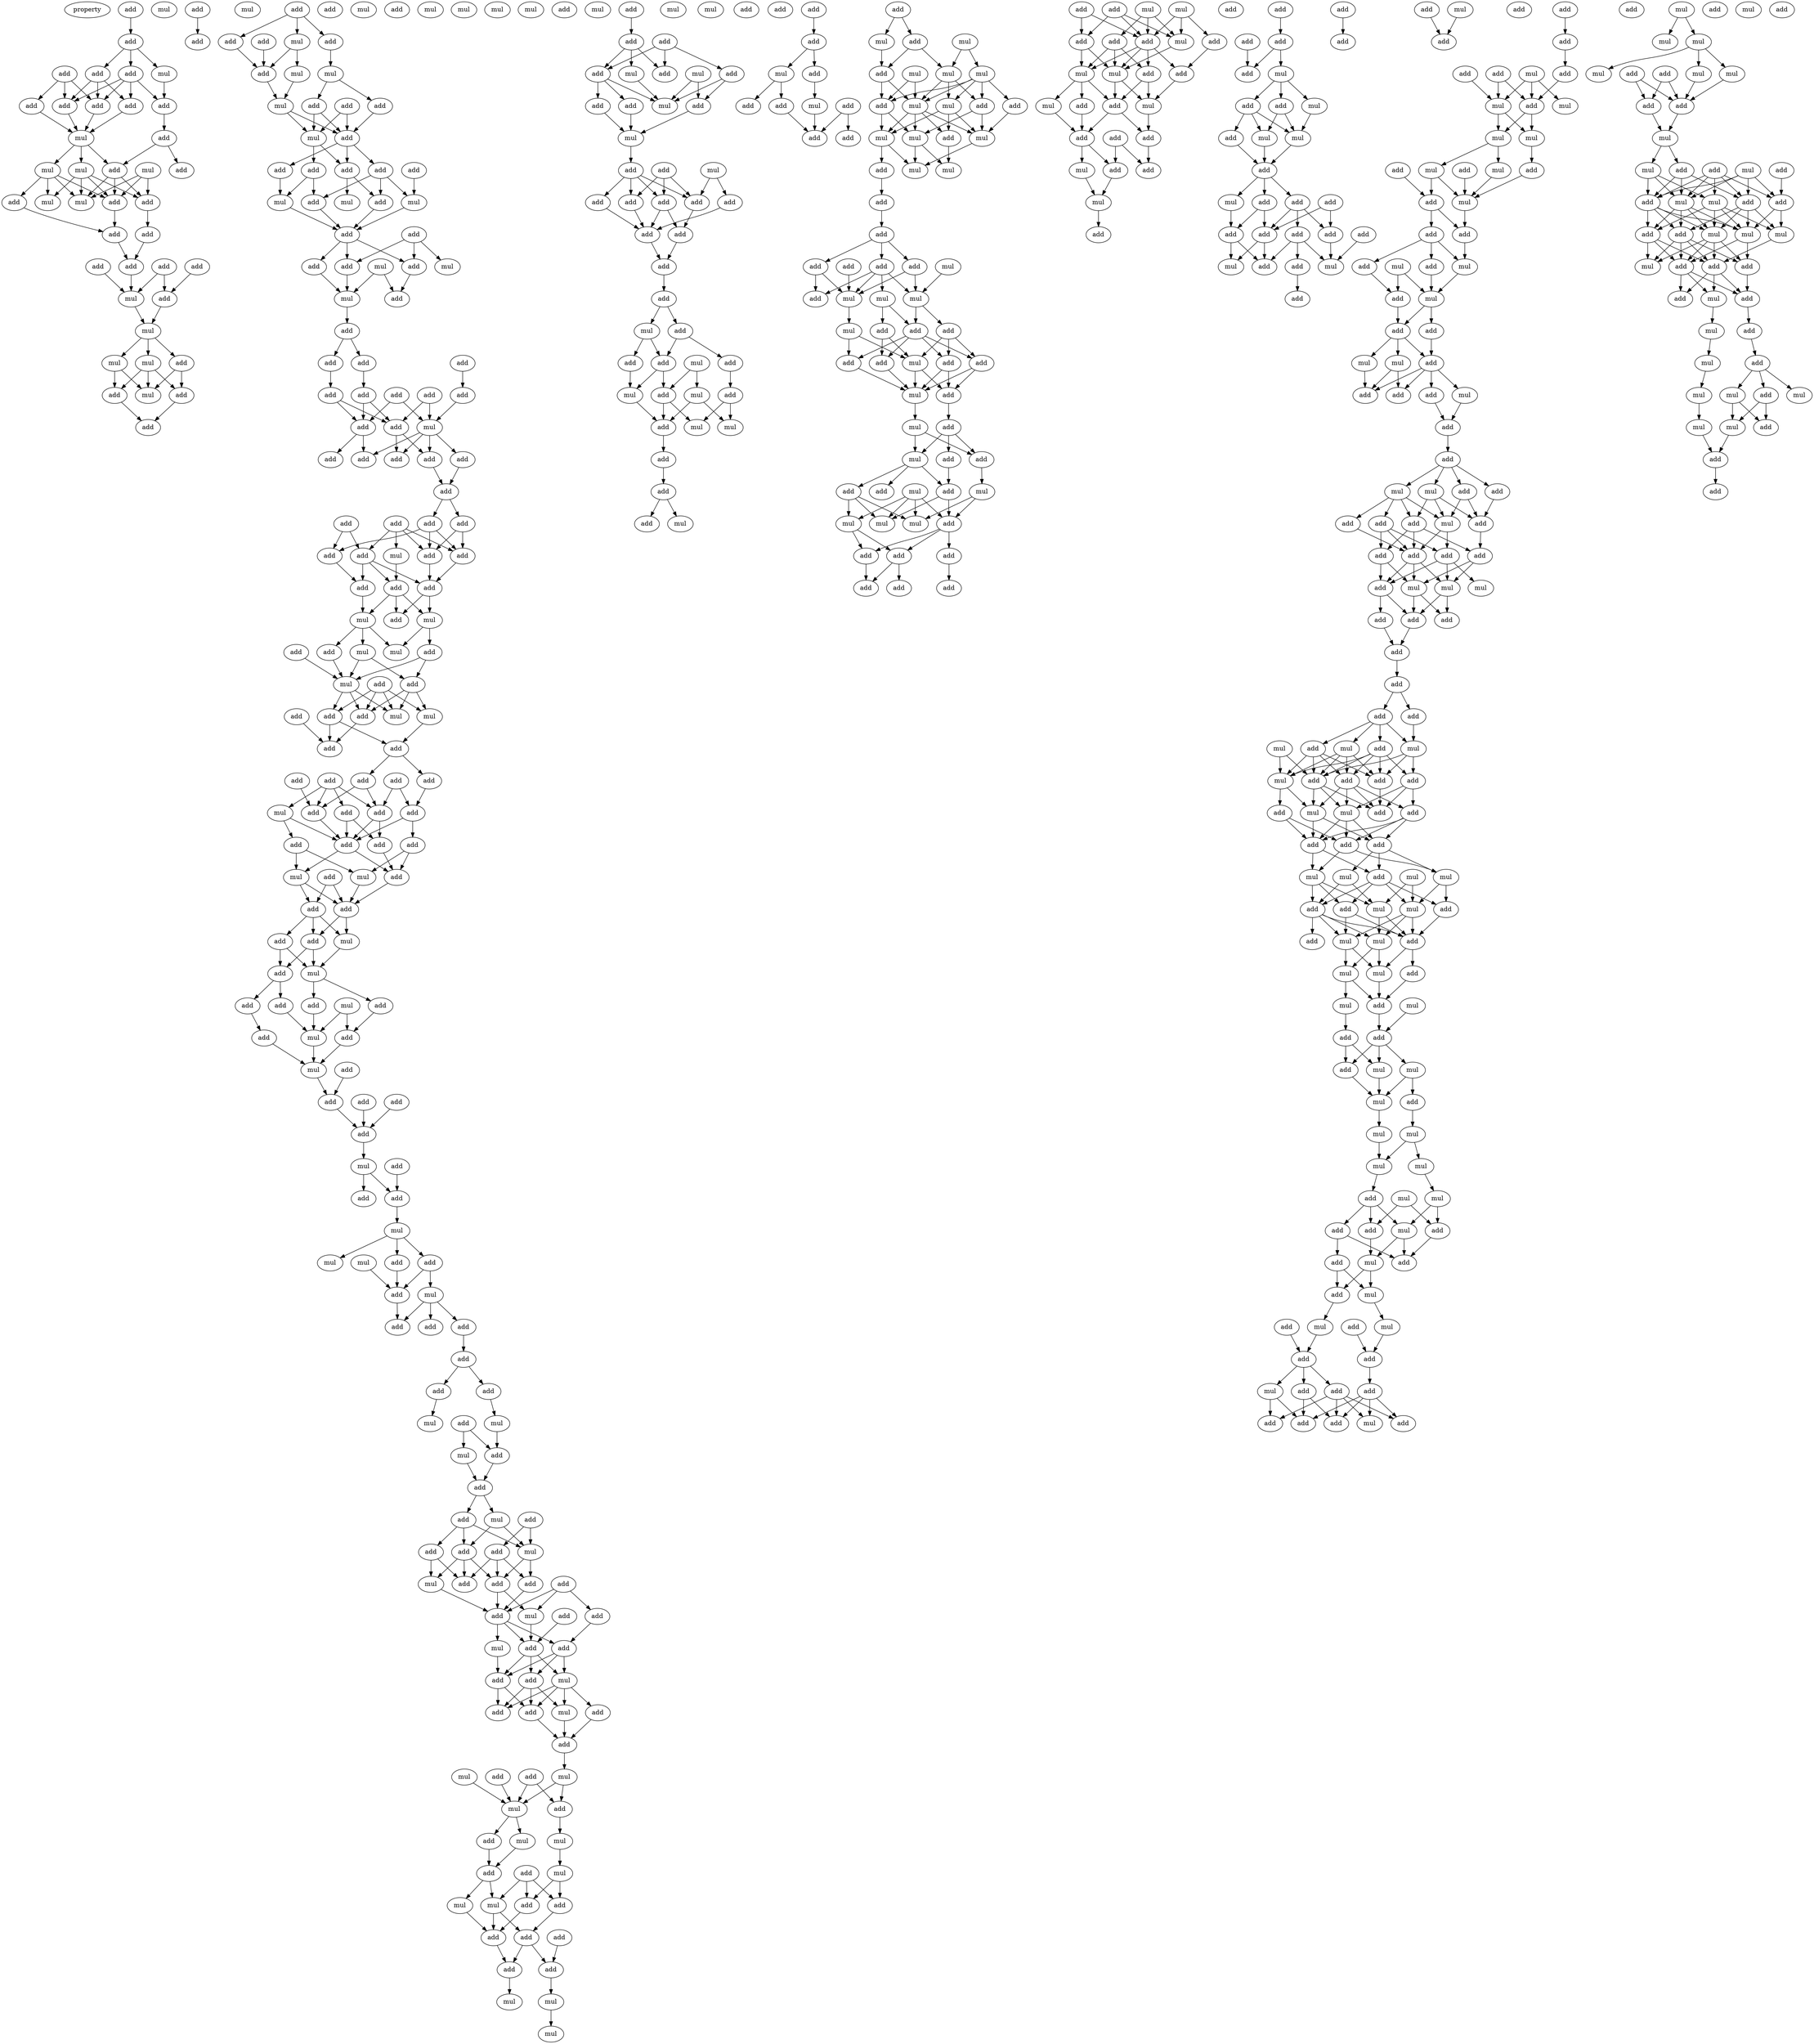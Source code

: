 digraph {
    node [fontcolor=black]
    property [mul=2,lf=1.7]
    0 [ label = add ];
    1 [ label = mul ];
    2 [ label = add ];
    3 [ label = add ];
    4 [ label = add ];
    5 [ label = add ];
    6 [ label = mul ];
    7 [ label = add ];
    8 [ label = add ];
    9 [ label = add ];
    10 [ label = add ];
    11 [ label = add ];
    12 [ label = add ];
    13 [ label = mul ];
    14 [ label = add ];
    15 [ label = mul ];
    16 [ label = mul ];
    17 [ label = mul ];
    18 [ label = add ];
    19 [ label = add ];
    20 [ label = mul ];
    21 [ label = mul ];
    22 [ label = add ];
    23 [ label = add ];
    24 [ label = add ];
    25 [ label = add ];
    26 [ label = add ];
    27 [ label = add ];
    28 [ label = add ];
    29 [ label = add ];
    30 [ label = mul ];
    31 [ label = add ];
    32 [ label = mul ];
    33 [ label = mul ];
    34 [ label = add ];
    35 [ label = mul ];
    36 [ label = add ];
    37 [ label = add ];
    38 [ label = mul ];
    39 [ label = add ];
    40 [ label = add ];
    41 [ label = mul ];
    42 [ label = add ];
    43 [ label = add ];
    44 [ label = mul ];
    45 [ label = add ];
    46 [ label = add ];
    47 [ label = add ];
    48 [ label = add ];
    49 [ label = mul ];
    50 [ label = add ];
    51 [ label = mul ];
    52 [ label = mul ];
    53 [ label = add ];
    54 [ label = add ];
    55 [ label = add ];
    56 [ label = mul ];
    57 [ label = mul ];
    58 [ label = add ];
    59 [ label = add ];
    60 [ label = add ];
    61 [ label = add ];
    62 [ label = add ];
    63 [ label = add ];
    64 [ label = add ];
    65 [ label = mul ];
    66 [ label = mul ];
    67 [ label = mul ];
    68 [ label = add ];
    69 [ label = add ];
    70 [ label = add ];
    71 [ label = mul ];
    72 [ label = mul ];
    73 [ label = add ];
    74 [ label = add ];
    75 [ label = add ];
    76 [ label = mul ];
    77 [ label = add ];
    78 [ label = add ];
    79 [ label = add ];
    80 [ label = add ];
    81 [ label = add ];
    82 [ label = add ];
    83 [ label = add ];
    84 [ label = add ];
    85 [ label = add ];
    86 [ label = add ];
    87 [ label = add ];
    88 [ label = mul ];
    89 [ label = add ];
    90 [ label = add ];
    91 [ label = add ];
    92 [ label = add ];
    93 [ label = add ];
    94 [ label = add ];
    95 [ label = add ];
    96 [ label = add ];
    97 [ label = add ];
    98 [ label = add ];
    99 [ label = add ];
    100 [ label = add ];
    101 [ label = add ];
    102 [ label = add ];
    103 [ label = add ];
    104 [ label = add ];
    105 [ label = mul ];
    106 [ label = add ];
    107 [ label = add ];
    108 [ label = add ];
    109 [ label = mul ];
    110 [ label = add ];
    111 [ label = mul ];
    112 [ label = add ];
    113 [ label = add ];
    114 [ label = mul ];
    115 [ label = mul ];
    116 [ label = add ];
    117 [ label = add ];
    118 [ label = mul ];
    119 [ label = add ];
    120 [ label = mul ];
    121 [ label = add ];
    122 [ label = add ];
    123 [ label = mul ];
    124 [ label = add ];
    125 [ label = add ];
    126 [ label = add ];
    127 [ label = add ];
    128 [ label = add ];
    129 [ label = add ];
    130 [ label = add ];
    131 [ label = add ];
    132 [ label = mul ];
    133 [ label = add ];
    134 [ label = add ];
    135 [ label = add ];
    136 [ label = add ];
    137 [ label = add ];
    138 [ label = add ];
    139 [ label = add ];
    140 [ label = add ];
    141 [ label = add ];
    142 [ label = mul ];
    143 [ label = mul ];
    144 [ label = add ];
    145 [ label = add ];
    146 [ label = add ];
    147 [ label = add ];
    148 [ label = add ];
    149 [ label = mul ];
    150 [ label = add ];
    151 [ label = mul ];
    152 [ label = add ];
    153 [ label = add ];
    154 [ label = mul ];
    155 [ label = add ];
    156 [ label = add ];
    157 [ label = add ];
    158 [ label = mul ];
    159 [ label = add ];
    160 [ label = mul ];
    161 [ label = add ];
    162 [ label = add ];
    163 [ label = add ];
    164 [ label = mul ];
    165 [ label = add ];
    166 [ label = add ];
    167 [ label = mul ];
    168 [ label = mul ];
    169 [ label = add ];
    170 [ label = add ];
    171 [ label = add ];
    172 [ label = mul ];
    173 [ label = mul ];
    174 [ label = add ];
    175 [ label = mul ];
    176 [ label = add ];
    177 [ label = add ];
    178 [ label = mul ];
    179 [ label = add ];
    180 [ label = add ];
    181 [ label = add ];
    182 [ label = mul ];
    183 [ label = add ];
    184 [ label = add ];
    185 [ label = add ];
    186 [ label = mul ];
    187 [ label = mul ];
    188 [ label = add ];
    189 [ label = mul ];
    190 [ label = add ];
    191 [ label = add ];
    192 [ label = add ];
    193 [ label = mul ];
    194 [ label = mul ];
    195 [ label = add ];
    196 [ label = add ];
    197 [ label = add ];
    198 [ label = add ];
    199 [ label = mul ];
    200 [ label = mul ];
    201 [ label = add ];
    202 [ label = add ];
    203 [ label = add ];
    204 [ label = add ];
    205 [ label = add ];
    206 [ label = add ];
    207 [ label = mul ];
    208 [ label = add ];
    209 [ label = add ];
    210 [ label = mul ];
    211 [ label = add ];
    212 [ label = add ];
    213 [ label = mul ];
    214 [ label = add ];
    215 [ label = add ];
    216 [ label = add ];
    217 [ label = add ];
    218 [ label = mul ];
    219 [ label = add ];
    220 [ label = mul ];
    221 [ label = add ];
    222 [ label = add ];
    223 [ label = mul ];
    224 [ label = add ];
    225 [ label = add ];
    226 [ label = mul ];
    227 [ label = mul ];
    228 [ label = add ];
    229 [ label = mul ];
    230 [ label = mul ];
    231 [ label = add ];
    232 [ label = add ];
    233 [ label = mul ];
    234 [ label = add ];
    235 [ label = mul ];
    236 [ label = add ];
    237 [ label = add ];
    238 [ label = add ];
    239 [ label = add ];
    240 [ label = add ];
    241 [ label = add ];
    242 [ label = mul ];
    243 [ label = mul ];
    244 [ label = mul ];
    245 [ label = mul ];
    246 [ label = add ];
    247 [ label = add ];
    248 [ label = add ];
    249 [ label = add ];
    250 [ label = mul ];
    251 [ label = mul ];
    252 [ label = add ];
    253 [ label = add ];
    254 [ label = add ];
    255 [ label = add ];
    256 [ label = add ];
    257 [ label = mul ];
    258 [ label = mul ];
    259 [ label = add ];
    260 [ label = add ];
    261 [ label = mul ];
    262 [ label = add ];
    263 [ label = add ];
    264 [ label = add ];
    265 [ label = add ];
    266 [ label = add ];
    267 [ label = add ];
    268 [ label = add ];
    269 [ label = mul ];
    270 [ label = add ];
    271 [ label = add ];
    272 [ label = mul ];
    273 [ label = add ];
    274 [ label = add ];
    275 [ label = add ];
    276 [ label = mul ];
    277 [ label = add ];
    278 [ label = mul ];
    279 [ label = add ];
    280 [ label = add ];
    281 [ label = mul ];
    282 [ label = add ];
    283 [ label = mul ];
    284 [ label = mul ];
    285 [ label = add ];
    286 [ label = add ];
    287 [ label = mul ];
    288 [ label = add ];
    289 [ label = add ];
    290 [ label = add ];
    291 [ label = add ];
    292 [ label = mul ];
    293 [ label = add ];
    294 [ label = mul ];
    295 [ label = add ];
    296 [ label = mul ];
    297 [ label = add ];
    298 [ label = add ];
    299 [ label = add ];
    300 [ label = add ];
    301 [ label = add ];
    302 [ label = add ];
    303 [ label = add ];
    304 [ label = mul ];
    305 [ label = mul ];
    306 [ label = mul ];
    307 [ label = add ];
    308 [ label = mul ];
    309 [ label = mul ];
    310 [ label = add ];
    311 [ label = add ];
    312 [ label = add ];
    313 [ label = mul ];
    314 [ label = mul ];
    315 [ label = add ];
    316 [ label = mul ];
    317 [ label = mul ];
    318 [ label = mul ];
    319 [ label = add ];
    320 [ label = mul ];
    321 [ label = mul ];
    322 [ label = add ];
    323 [ label = add ];
    324 [ label = add ];
    325 [ label = add ];
    326 [ label = add ];
    327 [ label = mul ];
    328 [ label = add ];
    329 [ label = mul ];
    330 [ label = mul ];
    331 [ label = mul ];
    332 [ label = add ];
    333 [ label = add ];
    334 [ label = mul ];
    335 [ label = add ];
    336 [ label = add ];
    337 [ label = mul ];
    338 [ label = add ];
    339 [ label = add ];
    340 [ label = add ];
    341 [ label = add ];
    342 [ label = mul ];
    343 [ label = add ];
    344 [ label = add ];
    345 [ label = mul ];
    346 [ label = add ];
    347 [ label = add ];
    348 [ label = mul ];
    349 [ label = add ];
    350 [ label = mul ];
    351 [ label = add ];
    352 [ label = add ];
    353 [ label = mul ];
    354 [ label = mul ];
    355 [ label = mul ];
    356 [ label = mul ];
    357 [ label = add ];
    358 [ label = add ];
    359 [ label = add ];
    360 [ label = add ];
    361 [ label = add ];
    362 [ label = add ];
    363 [ label = add ];
    364 [ label = mul ];
    365 [ label = mul ];
    366 [ label = add ];
    367 [ label = add ];
    368 [ label = add ];
    369 [ label = add ];
    370 [ label = add ];
    371 [ label = add ];
    372 [ label = mul ];
    373 [ label = mul ];
    374 [ label = add ];
    375 [ label = mul ];
    376 [ label = add ];
    377 [ label = mul ];
    378 [ label = add ];
    379 [ label = mul ];
    380 [ label = add ];
    381 [ label = add ];
    382 [ label = add ];
    383 [ label = add ];
    384 [ label = add ];
    385 [ label = mul ];
    386 [ label = add ];
    387 [ label = add ];
    388 [ label = mul ];
    389 [ label = add ];
    390 [ label = add ];
    391 [ label = add ];
    392 [ label = add ];
    393 [ label = add ];
    394 [ label = mul ];
    395 [ label = add ];
    396 [ label = add ];
    397 [ label = mul ];
    398 [ label = add ];
    399 [ label = mul ];
    400 [ label = mul ];
    401 [ label = add ];
    402 [ label = add ];
    403 [ label = add ];
    404 [ label = mul ];
    405 [ label = add ];
    406 [ label = add ];
    407 [ label = add ];
    408 [ label = add ];
    409 [ label = add ];
    410 [ label = add ];
    411 [ label = add ];
    412 [ label = add ];
    413 [ label = mul ];
    414 [ label = mul ];
    415 [ label = add ];
    416 [ label = add ];
    417 [ label = add ];
    418 [ label = mul ];
    419 [ label = add ];
    420 [ label = add ];
    421 [ label = add ];
    422 [ label = add ];
    423 [ label = add ];
    424 [ label = add ];
    425 [ label = add ];
    426 [ label = mul ];
    427 [ label = add ];
    428 [ label = add ];
    429 [ label = mul ];
    430 [ label = mul ];
    431 [ label = mul ];
    432 [ label = mul ];
    433 [ label = add ];
    434 [ label = add ];
    435 [ label = mul ];
    436 [ label = add ];
    437 [ label = mul ];
    438 [ label = add ];
    439 [ label = mul ];
    440 [ label = add ];
    441 [ label = add ];
    442 [ label = mul ];
    443 [ label = add ];
    444 [ label = mul ];
    445 [ label = add ];
    446 [ label = mul ];
    447 [ label = add ];
    448 [ label = add ];
    449 [ label = add ];
    450 [ label = mul ];
    451 [ label = add ];
    452 [ label = mul ];
    453 [ label = add ];
    454 [ label = add ];
    455 [ label = mul ];
    456 [ label = add ];
    457 [ label = add ];
    458 [ label = add ];
    459 [ label = add ];
    460 [ label = add ];
    461 [ label = mul ];
    462 [ label = mul ];
    463 [ label = add ];
    464 [ label = mul ];
    465 [ label = add ];
    466 [ label = add ];
    467 [ label = add ];
    468 [ label = add ];
    469 [ label = add ];
    470 [ label = add ];
    471 [ label = add ];
    472 [ label = mul ];
    473 [ label = add ];
    474 [ label = mul ];
    475 [ label = mul ];
    476 [ label = add ];
    477 [ label = add ];
    478 [ label = add ];
    479 [ label = add ];
    480 [ label = add ];
    481 [ label = add ];
    482 [ label = add ];
    483 [ label = mul ];
    484 [ label = mul ];
    485 [ label = add ];
    486 [ label = add ];
    487 [ label = mul ];
    488 [ label = add ];
    489 [ label = add ];
    490 [ label = add ];
    491 [ label = mul ];
    492 [ label = add ];
    493 [ label = add ];
    494 [ label = mul ];
    495 [ label = mul ];
    496 [ label = add ];
    497 [ label = add ];
    498 [ label = add ];
    499 [ label = add ];
    500 [ label = add ];
    501 [ label = mul ];
    502 [ label = mul ];
    503 [ label = mul ];
    504 [ label = mul ];
    505 [ label = add ];
    506 [ label = add ];
    507 [ label = mul ];
    508 [ label = mul ];
    509 [ label = add ];
    510 [ label = add ];
    511 [ label = mul ];
    512 [ label = add ];
    513 [ label = add ];
    514 [ label = mul ];
    515 [ label = mul ];
    516 [ label = mul ];
    517 [ label = add ];
    518 [ label = mul ];
    519 [ label = add ];
    520 [ label = mul ];
    521 [ label = add ];
    522 [ label = add ];
    523 [ label = mul ];
    524 [ label = add ];
    525 [ label = mul ];
    526 [ label = mul ];
    527 [ label = add ];
    528 [ label = mul ];
    529 [ label = add ];
    530 [ label = mul ];
    531 [ label = mul ];
    532 [ label = mul ];
    533 [ label = mul ];
    534 [ label = mul ];
    535 [ label = add ];
    536 [ label = add ];
    537 [ label = add ];
    538 [ label = add ];
    539 [ label = mul ];
    540 [ label = add ];
    541 [ label = add ];
    542 [ label = mul ];
    543 [ label = add ];
    544 [ label = mul ];
    545 [ label = add ];
    546 [ label = mul ];
    547 [ label = add ];
    548 [ label = mul ];
    549 [ label = add ];
    550 [ label = add ];
    551 [ label = add ];
    552 [ label = add ];
    553 [ label = mul ];
    554 [ label = add ];
    555 [ label = add ];
    556 [ label = mul ];
    557 [ label = add ];
    558 [ label = add ];
    559 [ label = add ];
    560 [ label = mul ];
    561 [ label = mul ];
    562 [ label = mul ];
    563 [ label = mul ];
    564 [ label = mul ];
    565 [ label = mul ];
    566 [ label = add ];
    567 [ label = add ];
    568 [ label = add ];
    569 [ label = add ];
    570 [ label = mul ];
    571 [ label = mul ];
    572 [ label = add ];
    573 [ label = mul ];
    574 [ label = add ];
    575 [ label = add ];
    576 [ label = add ];
    577 [ label = add ];
    578 [ label = mul ];
    579 [ label = mul ];
    580 [ label = add ];
    581 [ label = mul ];
    582 [ label = add ];
    583 [ label = mul ];
    584 [ label = mul ];
    585 [ label = add ];
    586 [ label = add ];
    587 [ label = add ];
    588 [ label = mul ];
    589 [ label = add ];
    590 [ label = add ];
    591 [ label = mul ];
    592 [ label = add ];
    593 [ label = add ];
    594 [ label = mul ];
    595 [ label = add ];
    596 [ label = mul ];
    597 [ label = mul ];
    598 [ label = mul ];
    599 [ label = add ];
    600 [ label = add ];
    601 [ label = mul ];
    602 [ label = add ];
    603 [ label = mul ];
    604 [ label = mul ];
    605 [ label = add ];
    606 [ label = mul ];
    607 [ label = add ];
    608 [ label = add ];
    0 -> 2 [ name = 0 ];
    2 -> 4 [ name = 1 ];
    2 -> 5 [ name = 2 ];
    2 -> 6 [ name = 3 ];
    3 -> 8 [ name = 4 ];
    3 -> 9 [ name = 5 ];
    3 -> 10 [ name = 6 ];
    4 -> 9 [ name = 7 ];
    4 -> 10 [ name = 8 ];
    4 -> 11 [ name = 9 ];
    5 -> 7 [ name = 10 ];
    5 -> 9 [ name = 11 ];
    5 -> 10 [ name = 12 ];
    5 -> 11 [ name = 13 ];
    6 -> 7 [ name = 14 ];
    7 -> 12 [ name = 15 ];
    8 -> 13 [ name = 16 ];
    9 -> 13 [ name = 17 ];
    10 -> 13 [ name = 18 ];
    11 -> 13 [ name = 19 ];
    12 -> 14 [ name = 20 ];
    12 -> 18 [ name = 21 ];
    13 -> 16 [ name = 22 ];
    13 -> 17 [ name = 23 ];
    13 -> 18 [ name = 24 ];
    15 -> 21 [ name = 25 ];
    15 -> 22 [ name = 26 ];
    15 -> 23 [ name = 27 ];
    16 -> 20 [ name = 28 ];
    16 -> 21 [ name = 29 ];
    16 -> 22 [ name = 30 ];
    16 -> 23 [ name = 31 ];
    17 -> 19 [ name = 32 ];
    17 -> 20 [ name = 33 ];
    17 -> 21 [ name = 34 ];
    17 -> 22 [ name = 35 ];
    18 -> 21 [ name = 36 ];
    18 -> 22 [ name = 37 ];
    18 -> 23 [ name = 38 ];
    19 -> 25 [ name = 39 ];
    22 -> 25 [ name = 40 ];
    23 -> 24 [ name = 41 ];
    24 -> 29 [ name = 42 ];
    25 -> 29 [ name = 43 ];
    26 -> 30 [ name = 44 ];
    26 -> 31 [ name = 45 ];
    27 -> 30 [ name = 46 ];
    28 -> 31 [ name = 47 ];
    29 -> 30 [ name = 48 ];
    30 -> 32 [ name = 49 ];
    31 -> 32 [ name = 50 ];
    32 -> 33 [ name = 51 ];
    32 -> 34 [ name = 52 ];
    32 -> 35 [ name = 53 ];
    33 -> 36 [ name = 54 ];
    33 -> 37 [ name = 55 ];
    33 -> 38 [ name = 56 ];
    34 -> 36 [ name = 57 ];
    34 -> 38 [ name = 58 ];
    35 -> 37 [ name = 59 ];
    35 -> 38 [ name = 60 ];
    36 -> 40 [ name = 61 ];
    37 -> 40 [ name = 62 ];
    39 -> 42 [ name = 63 ];
    43 -> 44 [ name = 64 ];
    43 -> 45 [ name = 65 ];
    43 -> 47 [ name = 66 ];
    44 -> 50 [ name = 67 ];
    44 -> 51 [ name = 68 ];
    45 -> 52 [ name = 69 ];
    46 -> 50 [ name = 70 ];
    47 -> 50 [ name = 71 ];
    50 -> 56 [ name = 72 ];
    51 -> 56 [ name = 73 ];
    52 -> 53 [ name = 74 ];
    52 -> 55 [ name = 75 ];
    53 -> 58 [ name = 76 ];
    54 -> 57 [ name = 77 ];
    54 -> 58 [ name = 78 ];
    55 -> 57 [ name = 79 ];
    55 -> 58 [ name = 80 ];
    56 -> 57 [ name = 81 ];
    56 -> 58 [ name = 82 ];
    57 -> 61 [ name = 83 ];
    57 -> 62 [ name = 84 ];
    58 -> 59 [ name = 85 ];
    58 -> 61 [ name = 86 ];
    58 -> 63 [ name = 87 ];
    59 -> 66 [ name = 88 ];
    60 -> 67 [ name = 89 ];
    61 -> 65 [ name = 90 ];
    61 -> 68 [ name = 91 ];
    62 -> 64 [ name = 92 ];
    62 -> 66 [ name = 93 ];
    63 -> 64 [ name = 94 ];
    63 -> 67 [ name = 95 ];
    63 -> 68 [ name = 96 ];
    64 -> 69 [ name = 97 ];
    66 -> 69 [ name = 98 ];
    67 -> 69 [ name = 99 ];
    68 -> 69 [ name = 100 ];
    69 -> 73 [ name = 101 ];
    69 -> 74 [ name = 102 ];
    69 -> 75 [ name = 103 ];
    70 -> 71 [ name = 104 ];
    70 -> 74 [ name = 105 ];
    70 -> 75 [ name = 106 ];
    72 -> 76 [ name = 107 ];
    72 -> 77 [ name = 108 ];
    73 -> 76 [ name = 109 ];
    74 -> 77 [ name = 110 ];
    75 -> 76 [ name = 111 ];
    76 -> 78 [ name = 112 ];
    78 -> 79 [ name = 113 ];
    78 -> 82 [ name = 114 ];
    79 -> 86 [ name = 115 ];
    80 -> 85 [ name = 116 ];
    82 -> 84 [ name = 117 ];
    83 -> 88 [ name = 118 ];
    83 -> 89 [ name = 119 ];
    84 -> 89 [ name = 120 ];
    84 -> 90 [ name = 121 ];
    85 -> 88 [ name = 122 ];
    86 -> 89 [ name = 123 ];
    86 -> 90 [ name = 124 ];
    87 -> 88 [ name = 125 ];
    87 -> 90 [ name = 126 ];
    88 -> 91 [ name = 127 ];
    88 -> 92 [ name = 128 ];
    88 -> 93 [ name = 129 ];
    88 -> 94 [ name = 130 ];
    89 -> 94 [ name = 131 ];
    89 -> 95 [ name = 132 ];
    90 -> 92 [ name = 133 ];
    90 -> 93 [ name = 134 ];
    91 -> 96 [ name = 135 ];
    92 -> 96 [ name = 136 ];
    96 -> 97 [ name = 137 ];
    96 -> 98 [ name = 138 ];
    97 -> 101 [ name = 139 ];
    97 -> 103 [ name = 140 ];
    98 -> 101 [ name = 141 ];
    98 -> 102 [ name = 142 ];
    98 -> 103 [ name = 143 ];
    99 -> 101 [ name = 144 ];
    99 -> 103 [ name = 145 ];
    99 -> 104 [ name = 146 ];
    99 -> 105 [ name = 147 ];
    100 -> 102 [ name = 148 ];
    100 -> 104 [ name = 149 ];
    101 -> 106 [ name = 150 ];
    102 -> 108 [ name = 151 ];
    103 -> 106 [ name = 152 ];
    104 -> 106 [ name = 153 ];
    104 -> 107 [ name = 154 ];
    104 -> 108 [ name = 155 ];
    105 -> 107 [ name = 156 ];
    106 -> 110 [ name = 157 ];
    106 -> 111 [ name = 158 ];
    107 -> 109 [ name = 159 ];
    107 -> 110 [ name = 160 ];
    107 -> 111 [ name = 161 ];
    108 -> 109 [ name = 162 ];
    109 -> 113 [ name = 163 ];
    109 -> 114 [ name = 164 ];
    109 -> 115 [ name = 165 ];
    111 -> 114 [ name = 166 ];
    111 -> 116 [ name = 167 ];
    112 -> 118 [ name = 168 ];
    113 -> 118 [ name = 169 ];
    115 -> 117 [ name = 170 ];
    115 -> 118 [ name = 171 ];
    116 -> 117 [ name = 172 ];
    116 -> 118 [ name = 173 ];
    117 -> 120 [ name = 174 ];
    117 -> 123 [ name = 175 ];
    117 -> 124 [ name = 176 ];
    118 -> 122 [ name = 177 ];
    118 -> 123 [ name = 178 ];
    118 -> 124 [ name = 179 ];
    119 -> 120 [ name = 180 ];
    119 -> 122 [ name = 181 ];
    119 -> 123 [ name = 182 ];
    119 -> 124 [ name = 183 ];
    120 -> 126 [ name = 184 ];
    121 -> 125 [ name = 185 ];
    122 -> 125 [ name = 186 ];
    122 -> 126 [ name = 187 ];
    124 -> 125 [ name = 188 ];
    126 -> 127 [ name = 189 ];
    126 -> 131 [ name = 190 ];
    127 -> 133 [ name = 191 ];
    127 -> 135 [ name = 192 ];
    128 -> 135 [ name = 193 ];
    129 -> 132 [ name = 194 ];
    129 -> 133 [ name = 195 ];
    129 -> 135 [ name = 196 ];
    129 -> 136 [ name = 197 ];
    130 -> 133 [ name = 198 ];
    130 -> 134 [ name = 199 ];
    131 -> 134 [ name = 200 ];
    132 -> 139 [ name = 201 ];
    132 -> 140 [ name = 202 ];
    133 -> 137 [ name = 203 ];
    133 -> 140 [ name = 204 ];
    134 -> 138 [ name = 205 ];
    134 -> 140 [ name = 206 ];
    135 -> 140 [ name = 207 ];
    136 -> 137 [ name = 208 ];
    136 -> 140 [ name = 209 ];
    137 -> 141 [ name = 210 ];
    138 -> 141 [ name = 211 ];
    138 -> 143 [ name = 212 ];
    139 -> 142 [ name = 213 ];
    139 -> 143 [ name = 214 ];
    140 -> 141 [ name = 215 ];
    140 -> 142 [ name = 216 ];
    141 -> 145 [ name = 217 ];
    142 -> 145 [ name = 218 ];
    142 -> 146 [ name = 219 ];
    143 -> 145 [ name = 220 ];
    144 -> 145 [ name = 221 ];
    144 -> 146 [ name = 222 ];
    145 -> 148 [ name = 223 ];
    145 -> 149 [ name = 224 ];
    146 -> 147 [ name = 225 ];
    146 -> 148 [ name = 226 ];
    146 -> 149 [ name = 227 ];
    147 -> 150 [ name = 228 ];
    147 -> 151 [ name = 229 ];
    148 -> 150 [ name = 230 ];
    148 -> 151 [ name = 231 ];
    149 -> 151 [ name = 232 ];
    150 -> 152 [ name = 233 ];
    150 -> 155 [ name = 234 ];
    151 -> 153 [ name = 235 ];
    151 -> 156 [ name = 236 ];
    152 -> 157 [ name = 237 ];
    153 -> 158 [ name = 238 ];
    154 -> 158 [ name = 239 ];
    154 -> 159 [ name = 240 ];
    155 -> 158 [ name = 241 ];
    156 -> 159 [ name = 242 ];
    157 -> 160 [ name = 243 ];
    158 -> 160 [ name = 244 ];
    159 -> 160 [ name = 245 ];
    160 -> 162 [ name = 246 ];
    161 -> 162 [ name = 247 ];
    162 -> 166 [ name = 248 ];
    163 -> 166 [ name = 249 ];
    165 -> 166 [ name = 250 ];
    166 -> 167 [ name = 251 ];
    167 -> 170 [ name = 252 ];
    167 -> 171 [ name = 253 ];
    169 -> 171 [ name = 254 ];
    171 -> 172 [ name = 255 ];
    172 -> 173 [ name = 256 ];
    172 -> 174 [ name = 257 ];
    172 -> 176 [ name = 258 ];
    174 -> 177 [ name = 259 ];
    174 -> 178 [ name = 260 ];
    175 -> 177 [ name = 261 ];
    176 -> 177 [ name = 262 ];
    177 -> 179 [ name = 263 ];
    178 -> 179 [ name = 264 ];
    178 -> 180 [ name = 265 ];
    178 -> 181 [ name = 266 ];
    181 -> 183 [ name = 267 ];
    183 -> 184 [ name = 268 ];
    183 -> 185 [ name = 269 ];
    184 -> 186 [ name = 270 ];
    185 -> 187 [ name = 271 ];
    187 -> 190 [ name = 272 ];
    188 -> 189 [ name = 273 ];
    188 -> 190 [ name = 274 ];
    189 -> 191 [ name = 275 ];
    190 -> 191 [ name = 276 ];
    191 -> 192 [ name = 277 ];
    191 -> 194 [ name = 278 ];
    192 -> 197 [ name = 279 ];
    192 -> 198 [ name = 280 ];
    192 -> 199 [ name = 281 ];
    194 -> 197 [ name = 282 ];
    194 -> 199 [ name = 283 ];
    195 -> 196 [ name = 284 ];
    195 -> 199 [ name = 285 ];
    196 -> 201 [ name = 286 ];
    196 -> 202 [ name = 287 ];
    196 -> 203 [ name = 288 ];
    197 -> 200 [ name = 289 ];
    197 -> 201 [ name = 290 ];
    197 -> 202 [ name = 291 ];
    198 -> 200 [ name = 292 ];
    198 -> 202 [ name = 293 ];
    199 -> 201 [ name = 294 ];
    199 -> 203 [ name = 295 ];
    200 -> 208 [ name = 296 ];
    201 -> 207 [ name = 297 ];
    201 -> 208 [ name = 298 ];
    203 -> 208 [ name = 299 ];
    204 -> 206 [ name = 300 ];
    204 -> 207 [ name = 301 ];
    204 -> 208 [ name = 302 ];
    205 -> 211 [ name = 303 ];
    206 -> 209 [ name = 304 ];
    207 -> 211 [ name = 305 ];
    208 -> 209 [ name = 306 ];
    208 -> 210 [ name = 307 ];
    208 -> 211 [ name = 308 ];
    209 -> 212 [ name = 309 ];
    209 -> 213 [ name = 310 ];
    209 -> 214 [ name = 311 ];
    210 -> 214 [ name = 312 ];
    211 -> 212 [ name = 313 ];
    211 -> 213 [ name = 314 ];
    211 -> 214 [ name = 315 ];
    212 -> 215 [ name = 316 ];
    212 -> 217 [ name = 317 ];
    212 -> 218 [ name = 318 ];
    213 -> 215 [ name = 319 ];
    213 -> 216 [ name = 320 ];
    213 -> 217 [ name = 321 ];
    213 -> 218 [ name = 322 ];
    214 -> 215 [ name = 323 ];
    214 -> 217 [ name = 324 ];
    216 -> 219 [ name = 325 ];
    217 -> 219 [ name = 326 ];
    218 -> 219 [ name = 327 ];
    219 -> 220 [ name = 328 ];
    220 -> 225 [ name = 329 ];
    220 -> 226 [ name = 330 ];
    221 -> 225 [ name = 331 ];
    221 -> 226 [ name = 332 ];
    223 -> 226 [ name = 333 ];
    224 -> 226 [ name = 334 ];
    225 -> 227 [ name = 335 ];
    226 -> 228 [ name = 336 ];
    226 -> 229 [ name = 337 ];
    227 -> 230 [ name = 338 ];
    228 -> 231 [ name = 339 ];
    229 -> 231 [ name = 340 ];
    230 -> 234 [ name = 341 ];
    230 -> 236 [ name = 342 ];
    231 -> 233 [ name = 343 ];
    231 -> 235 [ name = 344 ];
    232 -> 234 [ name = 345 ];
    232 -> 235 [ name = 346 ];
    232 -> 236 [ name = 347 ];
    233 -> 239 [ name = 348 ];
    234 -> 239 [ name = 349 ];
    235 -> 238 [ name = 350 ];
    235 -> 239 [ name = 351 ];
    236 -> 238 [ name = 352 ];
    237 -> 241 [ name = 353 ];
    238 -> 240 [ name = 354 ];
    238 -> 241 [ name = 355 ];
    239 -> 240 [ name = 356 ];
    240 -> 242 [ name = 357 ];
    241 -> 243 [ name = 358 ];
    243 -> 244 [ name = 359 ];
    246 -> 247 [ name = 360 ];
    247 -> 249 [ name = 361 ];
    247 -> 250 [ name = 362 ];
    247 -> 253 [ name = 363 ];
    248 -> 249 [ name = 364 ];
    248 -> 252 [ name = 365 ];
    248 -> 253 [ name = 366 ];
    249 -> 255 [ name = 367 ];
    249 -> 256 [ name = 368 ];
    249 -> 257 [ name = 369 ];
    250 -> 257 [ name = 370 ];
    251 -> 254 [ name = 371 ];
    251 -> 257 [ name = 372 ];
    252 -> 254 [ name = 373 ];
    252 -> 257 [ name = 374 ];
    254 -> 258 [ name = 375 ];
    255 -> 258 [ name = 376 ];
    256 -> 258 [ name = 377 ];
    258 -> 260 [ name = 378 ];
    259 -> 262 [ name = 379 ];
    259 -> 264 [ name = 380 ];
    259 -> 266 [ name = 381 ];
    260 -> 262 [ name = 382 ];
    260 -> 263 [ name = 383 ];
    260 -> 264 [ name = 384 ];
    260 -> 266 [ name = 385 ];
    261 -> 262 [ name = 386 ];
    261 -> 265 [ name = 387 ];
    262 -> 268 [ name = 388 ];
    263 -> 267 [ name = 389 ];
    264 -> 267 [ name = 390 ];
    265 -> 267 [ name = 391 ];
    266 -> 267 [ name = 392 ];
    266 -> 268 [ name = 393 ];
    267 -> 270 [ name = 394 ];
    268 -> 270 [ name = 395 ];
    270 -> 271 [ name = 396 ];
    271 -> 272 [ name = 397 ];
    271 -> 273 [ name = 398 ];
    272 -> 274 [ name = 399 ];
    272 -> 275 [ name = 400 ];
    273 -> 275 [ name = 401 ];
    273 -> 277 [ name = 402 ];
    274 -> 278 [ name = 403 ];
    275 -> 278 [ name = 404 ];
    275 -> 280 [ name = 405 ];
    276 -> 280 [ name = 406 ];
    276 -> 281 [ name = 407 ];
    277 -> 279 [ name = 408 ];
    278 -> 282 [ name = 409 ];
    279 -> 283 [ name = 410 ];
    279 -> 284 [ name = 411 ];
    280 -> 282 [ name = 412 ];
    280 -> 284 [ name = 413 ];
    281 -> 282 [ name = 414 ];
    281 -> 283 [ name = 415 ];
    282 -> 285 [ name = 416 ];
    285 -> 286 [ name = 417 ];
    286 -> 290 [ name = 418 ];
    286 -> 292 [ name = 419 ];
    291 -> 293 [ name = 420 ];
    293 -> 294 [ name = 421 ];
    293 -> 295 [ name = 422 ];
    294 -> 298 [ name = 423 ];
    294 -> 299 [ name = 424 ];
    295 -> 296 [ name = 425 ];
    296 -> 300 [ name = 426 ];
    297 -> 300 [ name = 427 ];
    297 -> 301 [ name = 428 ];
    299 -> 300 [ name = 429 ];
    302 -> 303 [ name = 430 ];
    302 -> 304 [ name = 431 ];
    303 -> 307 [ name = 432 ];
    303 -> 309 [ name = 433 ];
    304 -> 307 [ name = 434 ];
    305 -> 306 [ name = 435 ];
    305 -> 309 [ name = 436 ];
    306 -> 310 [ name = 437 ];
    306 -> 311 [ name = 438 ];
    306 -> 312 [ name = 439 ];
    306 -> 313 [ name = 440 ];
    306 -> 314 [ name = 441 ];
    307 -> 312 [ name = 442 ];
    307 -> 313 [ name = 443 ];
    308 -> 312 [ name = 444 ];
    308 -> 313 [ name = 445 ];
    309 -> 311 [ name = 446 ];
    309 -> 313 [ name = 447 ];
    309 -> 314 [ name = 448 ];
    310 -> 316 [ name = 449 ];
    311 -> 316 [ name = 450 ];
    311 -> 317 [ name = 451 ];
    312 -> 317 [ name = 452 ];
    312 -> 318 [ name = 453 ];
    313 -> 315 [ name = 454 ];
    313 -> 316 [ name = 455 ];
    313 -> 317 [ name = 456 ];
    313 -> 318 [ name = 457 ];
    314 -> 315 [ name = 458 ];
    314 -> 316 [ name = 459 ];
    314 -> 318 [ name = 460 ];
    315 -> 321 [ name = 461 ];
    316 -> 320 [ name = 462 ];
    317 -> 320 [ name = 463 ];
    317 -> 321 [ name = 464 ];
    318 -> 319 [ name = 465 ];
    318 -> 320 [ name = 466 ];
    319 -> 322 [ name = 467 ];
    322 -> 323 [ name = 468 ];
    323 -> 324 [ name = 469 ];
    323 -> 325 [ name = 470 ];
    323 -> 326 [ name = 471 ];
    324 -> 329 [ name = 472 ];
    324 -> 332 [ name = 473 ];
    325 -> 329 [ name = 474 ];
    325 -> 331 [ name = 475 ];
    326 -> 329 [ name = 476 ];
    326 -> 330 [ name = 477 ];
    326 -> 331 [ name = 478 ];
    326 -> 332 [ name = 479 ];
    327 -> 331 [ name = 480 ];
    328 -> 329 [ name = 481 ];
    329 -> 334 [ name = 482 ];
    330 -> 335 [ name = 483 ];
    330 -> 336 [ name = 484 ];
    331 -> 333 [ name = 485 ];
    331 -> 336 [ name = 486 ];
    333 -> 337 [ name = 487 ];
    333 -> 339 [ name = 488 ];
    333 -> 340 [ name = 489 ];
    334 -> 337 [ name = 490 ];
    334 -> 338 [ name = 491 ];
    335 -> 337 [ name = 492 ];
    335 -> 341 [ name = 493 ];
    336 -> 338 [ name = 494 ];
    336 -> 339 [ name = 495 ];
    336 -> 340 [ name = 496 ];
    336 -> 341 [ name = 497 ];
    337 -> 342 [ name = 498 ];
    337 -> 343 [ name = 499 ];
    338 -> 342 [ name = 500 ];
    339 -> 342 [ name = 501 ];
    339 -> 343 [ name = 502 ];
    340 -> 342 [ name = 503 ];
    340 -> 343 [ name = 504 ];
    341 -> 342 [ name = 505 ];
    342 -> 345 [ name = 506 ];
    343 -> 344 [ name = 507 ];
    344 -> 346 [ name = 508 ];
    344 -> 347 [ name = 509 ];
    344 -> 348 [ name = 510 ];
    345 -> 347 [ name = 511 ];
    345 -> 348 [ name = 512 ];
    346 -> 351 [ name = 513 ];
    347 -> 353 [ name = 514 ];
    348 -> 349 [ name = 515 ];
    348 -> 351 [ name = 516 ];
    348 -> 352 [ name = 517 ];
    350 -> 354 [ name = 518 ];
    350 -> 355 [ name = 519 ];
    350 -> 356 [ name = 520 ];
    350 -> 357 [ name = 521 ];
    351 -> 356 [ name = 522 ];
    351 -> 357 [ name = 523 ];
    352 -> 354 [ name = 524 ];
    352 -> 355 [ name = 525 ];
    352 -> 356 [ name = 526 ];
    353 -> 355 [ name = 527 ];
    353 -> 357 [ name = 528 ];
    354 -> 359 [ name = 529 ];
    354 -> 360 [ name = 530 ];
    357 -> 358 [ name = 531 ];
    357 -> 359 [ name = 532 ];
    357 -> 360 [ name = 533 ];
    358 -> 361 [ name = 534 ];
    359 -> 363 [ name = 535 ];
    360 -> 362 [ name = 536 ];
    360 -> 363 [ name = 537 ];
    364 -> 369 [ name = 538 ];
    364 -> 371 [ name = 539 ];
    364 -> 372 [ name = 540 ];
    365 -> 368 [ name = 541 ];
    365 -> 369 [ name = 542 ];
    365 -> 372 [ name = 543 ];
    366 -> 369 [ name = 544 ];
    366 -> 370 [ name = 545 ];
    367 -> 369 [ name = 546 ];
    367 -> 370 [ name = 547 ];
    367 -> 372 [ name = 548 ];
    368 -> 374 [ name = 549 ];
    369 -> 373 [ name = 550 ];
    369 -> 374 [ name = 551 ];
    369 -> 375 [ name = 552 ];
    369 -> 376 [ name = 553 ];
    370 -> 373 [ name = 554 ];
    370 -> 375 [ name = 555 ];
    371 -> 373 [ name = 556 ];
    371 -> 375 [ name = 557 ];
    371 -> 376 [ name = 558 ];
    372 -> 373 [ name = 559 ];
    373 -> 377 [ name = 560 ];
    373 -> 378 [ name = 561 ];
    374 -> 377 [ name = 562 ];
    375 -> 378 [ name = 563 ];
    375 -> 379 [ name = 564 ];
    375 -> 380 [ name = 565 ];
    376 -> 377 [ name = 566 ];
    376 -> 378 [ name = 567 ];
    377 -> 383 [ name = 568 ];
    378 -> 382 [ name = 569 ];
    378 -> 383 [ name = 570 ];
    379 -> 382 [ name = 571 ];
    380 -> 382 [ name = 572 ];
    381 -> 384 [ name = 573 ];
    381 -> 387 [ name = 574 ];
    382 -> 384 [ name = 575 ];
    382 -> 385 [ name = 576 ];
    383 -> 387 [ name = 577 ];
    384 -> 388 [ name = 578 ];
    385 -> 388 [ name = 579 ];
    388 -> 389 [ name = 580 ];
    390 -> 392 [ name = 581 ];
    391 -> 393 [ name = 582 ];
    392 -> 393 [ name = 583 ];
    392 -> 394 [ name = 584 ];
    394 -> 395 [ name = 585 ];
    394 -> 396 [ name = 586 ];
    394 -> 397 [ name = 587 ];
    395 -> 398 [ name = 588 ];
    395 -> 399 [ name = 589 ];
    395 -> 400 [ name = 590 ];
    396 -> 399 [ name = 591 ];
    396 -> 400 [ name = 592 ];
    397 -> 399 [ name = 593 ];
    398 -> 401 [ name = 594 ];
    399 -> 401 [ name = 595 ];
    400 -> 401 [ name = 596 ];
    401 -> 403 [ name = 597 ];
    401 -> 404 [ name = 598 ];
    401 -> 405 [ name = 599 ];
    402 -> 406 [ name = 600 ];
    402 -> 407 [ name = 601 ];
    403 -> 406 [ name = 602 ];
    403 -> 407 [ name = 603 ];
    403 -> 409 [ name = 604 ];
    404 -> 410 [ name = 605 ];
    405 -> 406 [ name = 606 ];
    405 -> 410 [ name = 607 ];
    406 -> 411 [ name = 608 ];
    406 -> 413 [ name = 609 ];
    407 -> 414 [ name = 610 ];
    408 -> 414 [ name = 611 ];
    409 -> 411 [ name = 612 ];
    409 -> 412 [ name = 613 ];
    409 -> 414 [ name = 614 ];
    410 -> 411 [ name = 615 ];
    410 -> 413 [ name = 616 ];
    412 -> 415 [ name = 617 ];
    416 -> 419 [ name = 618 ];
    417 -> 421 [ name = 619 ];
    418 -> 421 [ name = 620 ];
    422 -> 423 [ name = 621 ];
    423 -> 424 [ name = 622 ];
    424 -> 428 [ name = 623 ];
    425 -> 428 [ name = 624 ];
    425 -> 430 [ name = 625 ];
    426 -> 428 [ name = 626 ];
    426 -> 429 [ name = 627 ];
    426 -> 430 [ name = 628 ];
    427 -> 430 [ name = 629 ];
    428 -> 431 [ name = 630 ];
    428 -> 432 [ name = 631 ];
    430 -> 431 [ name = 632 ];
    430 -> 432 [ name = 633 ];
    431 -> 433 [ name = 634 ];
    432 -> 435 [ name = 635 ];
    432 -> 437 [ name = 636 ];
    433 -> 439 [ name = 637 ];
    434 -> 438 [ name = 638 ];
    435 -> 439 [ name = 639 ];
    436 -> 439 [ name = 640 ];
    437 -> 438 [ name = 641 ];
    437 -> 439 [ name = 642 ];
    438 -> 440 [ name = 643 ];
    438 -> 441 [ name = 644 ];
    439 -> 440 [ name = 645 ];
    440 -> 442 [ name = 646 ];
    441 -> 442 [ name = 647 ];
    441 -> 443 [ name = 648 ];
    441 -> 445 [ name = 649 ];
    442 -> 446 [ name = 650 ];
    443 -> 446 [ name = 651 ];
    444 -> 446 [ name = 652 ];
    444 -> 447 [ name = 653 ];
    445 -> 447 [ name = 654 ];
    446 -> 448 [ name = 655 ];
    446 -> 449 [ name = 656 ];
    447 -> 448 [ name = 657 ];
    448 -> 450 [ name = 658 ];
    448 -> 451 [ name = 659 ];
    448 -> 452 [ name = 660 ];
    449 -> 451 [ name = 661 ];
    450 -> 453 [ name = 662 ];
    450 -> 456 [ name = 663 ];
    451 -> 453 [ name = 664 ];
    451 -> 454 [ name = 665 ];
    451 -> 455 [ name = 666 ];
    451 -> 456 [ name = 667 ];
    452 -> 456 [ name = 668 ];
    454 -> 457 [ name = 669 ];
    455 -> 457 [ name = 670 ];
    457 -> 458 [ name = 671 ];
    458 -> 459 [ name = 672 ];
    458 -> 460 [ name = 673 ];
    458 -> 461 [ name = 674 ];
    458 -> 462 [ name = 675 ];
    459 -> 464 [ name = 676 ];
    459 -> 467 [ name = 677 ];
    460 -> 467 [ name = 678 ];
    461 -> 464 [ name = 679 ];
    461 -> 465 [ name = 680 ];
    461 -> 467 [ name = 681 ];
    462 -> 463 [ name = 682 ];
    462 -> 464 [ name = 683 ];
    462 -> 465 [ name = 684 ];
    462 -> 466 [ name = 685 ];
    463 -> 470 [ name = 686 ];
    464 -> 470 [ name = 687 ];
    464 -> 471 [ name = 688 ];
    465 -> 468 [ name = 689 ];
    465 -> 469 [ name = 690 ];
    465 -> 470 [ name = 691 ];
    466 -> 469 [ name = 692 ];
    466 -> 470 [ name = 693 ];
    466 -> 471 [ name = 694 ];
    467 -> 468 [ name = 695 ];
    468 -> 474 [ name = 696 ];
    468 -> 475 [ name = 697 ];
    469 -> 473 [ name = 698 ];
    469 -> 474 [ name = 699 ];
    470 -> 473 [ name = 700 ];
    470 -> 474 [ name = 701 ];
    470 -> 475 [ name = 702 ];
    471 -> 472 [ name = 703 ];
    471 -> 473 [ name = 704 ];
    471 -> 475 [ name = 705 ];
    473 -> 477 [ name = 706 ];
    473 -> 478 [ name = 707 ];
    474 -> 476 [ name = 708 ];
    474 -> 478 [ name = 709 ];
    475 -> 476 [ name = 710 ];
    475 -> 478 [ name = 711 ];
    477 -> 479 [ name = 712 ];
    478 -> 479 [ name = 713 ];
    479 -> 480 [ name = 714 ];
    480 -> 481 [ name = 715 ];
    480 -> 482 [ name = 716 ];
    481 -> 483 [ name = 717 ];
    481 -> 485 [ name = 718 ];
    481 -> 486 [ name = 719 ];
    481 -> 487 [ name = 720 ];
    482 -> 487 [ name = 721 ];
    483 -> 488 [ name = 722 ];
    483 -> 490 [ name = 723 ];
    483 -> 491 [ name = 724 ];
    483 -> 492 [ name = 725 ];
    484 -> 490 [ name = 726 ];
    484 -> 491 [ name = 727 ];
    485 -> 488 [ name = 728 ];
    485 -> 490 [ name = 729 ];
    485 -> 491 [ name = 730 ];
    485 -> 492 [ name = 731 ];
    486 -> 488 [ name = 732 ];
    486 -> 489 [ name = 733 ];
    486 -> 490 [ name = 734 ];
    486 -> 491 [ name = 735 ];
    486 -> 492 [ name = 736 ];
    487 -> 489 [ name = 737 ];
    487 -> 490 [ name = 738 ];
    487 -> 492 [ name = 739 ];
    488 -> 494 [ name = 740 ];
    488 -> 495 [ name = 741 ];
    488 -> 496 [ name = 742 ];
    488 -> 497 [ name = 743 ];
    489 -> 494 [ name = 744 ];
    489 -> 496 [ name = 745 ];
    489 -> 497 [ name = 746 ];
    490 -> 494 [ name = 747 ];
    490 -> 495 [ name = 748 ];
    490 -> 497 [ name = 749 ];
    491 -> 493 [ name = 750 ];
    491 -> 495 [ name = 751 ];
    492 -> 497 [ name = 752 ];
    493 -> 499 [ name = 753 ];
    493 -> 500 [ name = 754 ];
    494 -> 498 [ name = 755 ];
    494 -> 499 [ name = 756 ];
    494 -> 500 [ name = 757 ];
    495 -> 498 [ name = 758 ];
    495 -> 500 [ name = 759 ];
    496 -> 498 [ name = 760 ];
    496 -> 499 [ name = 761 ];
    496 -> 500 [ name = 762 ];
    498 -> 503 [ name = 763 ];
    498 -> 504 [ name = 764 ];
    498 -> 505 [ name = 765 ];
    499 -> 501 [ name = 766 ];
    499 -> 504 [ name = 767 ];
    500 -> 501 [ name = 768 ];
    500 -> 505 [ name = 769 ];
    501 -> 506 [ name = 770 ];
    501 -> 507 [ name = 771 ];
    501 -> 509 [ name = 772 ];
    502 -> 507 [ name = 773 ];
    502 -> 508 [ name = 774 ];
    503 -> 507 [ name = 775 ];
    503 -> 509 [ name = 776 ];
    504 -> 508 [ name = 777 ];
    504 -> 510 [ name = 778 ];
    505 -> 506 [ name = 779 ];
    505 -> 508 [ name = 780 ];
    505 -> 509 [ name = 781 ];
    505 -> 510 [ name = 782 ];
    506 -> 512 [ name = 783 ];
    506 -> 514 [ name = 784 ];
    507 -> 511 [ name = 785 ];
    507 -> 512 [ name = 786 ];
    508 -> 511 [ name = 787 ];
    508 -> 512 [ name = 788 ];
    508 -> 514 [ name = 789 ];
    509 -> 511 [ name = 790 ];
    509 -> 512 [ name = 791 ];
    509 -> 513 [ name = 792 ];
    509 -> 514 [ name = 793 ];
    510 -> 512 [ name = 794 ];
    511 -> 515 [ name = 795 ];
    511 -> 516 [ name = 796 ];
    512 -> 515 [ name = 797 ];
    512 -> 517 [ name = 798 ];
    514 -> 515 [ name = 799 ];
    514 -> 516 [ name = 800 ];
    515 -> 519 [ name = 801 ];
    516 -> 518 [ name = 802 ];
    516 -> 519 [ name = 803 ];
    517 -> 519 [ name = 804 ];
    518 -> 521 [ name = 805 ];
    519 -> 522 [ name = 806 ];
    520 -> 522 [ name = 807 ];
    521 -> 524 [ name = 808 ];
    521 -> 525 [ name = 809 ];
    522 -> 523 [ name = 810 ];
    522 -> 524 [ name = 811 ];
    522 -> 525 [ name = 812 ];
    523 -> 526 [ name = 813 ];
    523 -> 527 [ name = 814 ];
    524 -> 526 [ name = 815 ];
    525 -> 526 [ name = 816 ];
    526 -> 528 [ name = 817 ];
    527 -> 530 [ name = 818 ];
    528 -> 532 [ name = 819 ];
    530 -> 531 [ name = 820 ];
    530 -> 532 [ name = 821 ];
    531 -> 533 [ name = 822 ];
    532 -> 535 [ name = 823 ];
    533 -> 537 [ name = 824 ];
    533 -> 539 [ name = 825 ];
    534 -> 536 [ name = 826 ];
    534 -> 537 [ name = 827 ];
    535 -> 536 [ name = 828 ];
    535 -> 538 [ name = 829 ];
    535 -> 539 [ name = 830 ];
    536 -> 542 [ name = 831 ];
    537 -> 541 [ name = 832 ];
    538 -> 540 [ name = 833 ];
    538 -> 541 [ name = 834 ];
    539 -> 541 [ name = 835 ];
    539 -> 542 [ name = 836 ];
    540 -> 543 [ name = 837 ];
    540 -> 544 [ name = 838 ];
    542 -> 543 [ name = 839 ];
    542 -> 544 [ name = 840 ];
    543 -> 546 [ name = 841 ];
    544 -> 548 [ name = 842 ];
    545 -> 550 [ name = 843 ];
    546 -> 550 [ name = 844 ];
    547 -> 549 [ name = 845 ];
    548 -> 549 [ name = 846 ];
    549 -> 554 [ name = 847 ];
    550 -> 551 [ name = 848 ];
    550 -> 552 [ name = 849 ];
    550 -> 553 [ name = 850 ];
    551 -> 555 [ name = 851 ];
    551 -> 556 [ name = 852 ];
    551 -> 557 [ name = 853 ];
    551 -> 559 [ name = 854 ];
    552 -> 555 [ name = 855 ];
    552 -> 558 [ name = 856 ];
    553 -> 557 [ name = 857 ];
    553 -> 558 [ name = 858 ];
    554 -> 555 [ name = 859 ];
    554 -> 556 [ name = 860 ];
    554 -> 558 [ name = 861 ];
    554 -> 559 [ name = 862 ];
    560 -> 561 [ name = 863 ];
    560 -> 562 [ name = 864 ];
    562 -> 563 [ name = 865 ];
    562 -> 564 [ name = 866 ];
    562 -> 565 [ name = 867 ];
    564 -> 569 [ name = 868 ];
    565 -> 569 [ name = 869 ];
    566 -> 568 [ name = 870 ];
    566 -> 569 [ name = 871 ];
    567 -> 568 [ name = 872 ];
    567 -> 569 [ name = 873 ];
    568 -> 570 [ name = 874 ];
    569 -> 570 [ name = 875 ];
    570 -> 571 [ name = 876 ];
    570 -> 572 [ name = 877 ];
    571 -> 576 [ name = 878 ];
    571 -> 578 [ name = 879 ];
    571 -> 579 [ name = 880 ];
    572 -> 576 [ name = 881 ];
    572 -> 577 [ name = 882 ];
    572 -> 579 [ name = 883 ];
    573 -> 576 [ name = 884 ];
    573 -> 577 [ name = 885 ];
    573 -> 579 [ name = 886 ];
    573 -> 580 [ name = 887 ];
    574 -> 580 [ name = 888 ];
    575 -> 576 [ name = 889 ];
    575 -> 577 [ name = 890 ];
    575 -> 578 [ name = 891 ];
    575 -> 579 [ name = 892 ];
    575 -> 580 [ name = 893 ];
    576 -> 581 [ name = 894 ];
    576 -> 582 [ name = 895 ];
    576 -> 584 [ name = 896 ];
    576 -> 585 [ name = 897 ];
    577 -> 581 [ name = 898 ];
    577 -> 583 [ name = 899 ];
    577 -> 584 [ name = 900 ];
    577 -> 585 [ name = 901 ];
    578 -> 581 [ name = 902 ];
    578 -> 582 [ name = 903 ];
    578 -> 583 [ name = 904 ];
    578 -> 584 [ name = 905 ];
    579 -> 581 [ name = 906 ];
    579 -> 582 [ name = 907 ];
    579 -> 584 [ name = 908 ];
    579 -> 585 [ name = 909 ];
    580 -> 583 [ name = 910 ];
    580 -> 584 [ name = 911 ];
    581 -> 586 [ name = 912 ];
    581 -> 587 [ name = 913 ];
    581 -> 588 [ name = 914 ];
    581 -> 589 [ name = 915 ];
    582 -> 586 [ name = 916 ];
    582 -> 588 [ name = 917 ];
    582 -> 589 [ name = 918 ];
    583 -> 589 [ name = 919 ];
    584 -> 586 [ name = 920 ];
    584 -> 587 [ name = 921 ];
    585 -> 586 [ name = 922 ];
    585 -> 587 [ name = 923 ];
    585 -> 588 [ name = 924 ];
    585 -> 589 [ name = 925 ];
    586 -> 590 [ name = 926 ];
    586 -> 591 [ name = 927 ];
    586 -> 592 [ name = 928 ];
    587 -> 592 [ name = 929 ];
    589 -> 590 [ name = 930 ];
    589 -> 591 [ name = 931 ];
    589 -> 592 [ name = 932 ];
    591 -> 594 [ name = 933 ];
    592 -> 593 [ name = 934 ];
    593 -> 595 [ name = 935 ];
    594 -> 596 [ name = 936 ];
    595 -> 597 [ name = 937 ];
    595 -> 598 [ name = 938 ];
    595 -> 600 [ name = 939 ];
    596 -> 601 [ name = 940 ];
    598 -> 602 [ name = 941 ];
    598 -> 604 [ name = 942 ];
    600 -> 602 [ name = 943 ];
    600 -> 604 [ name = 944 ];
    601 -> 603 [ name = 945 ];
    603 -> 605 [ name = 946 ];
    604 -> 605 [ name = 947 ];
    605 -> 607 [ name = 948 ];
}
